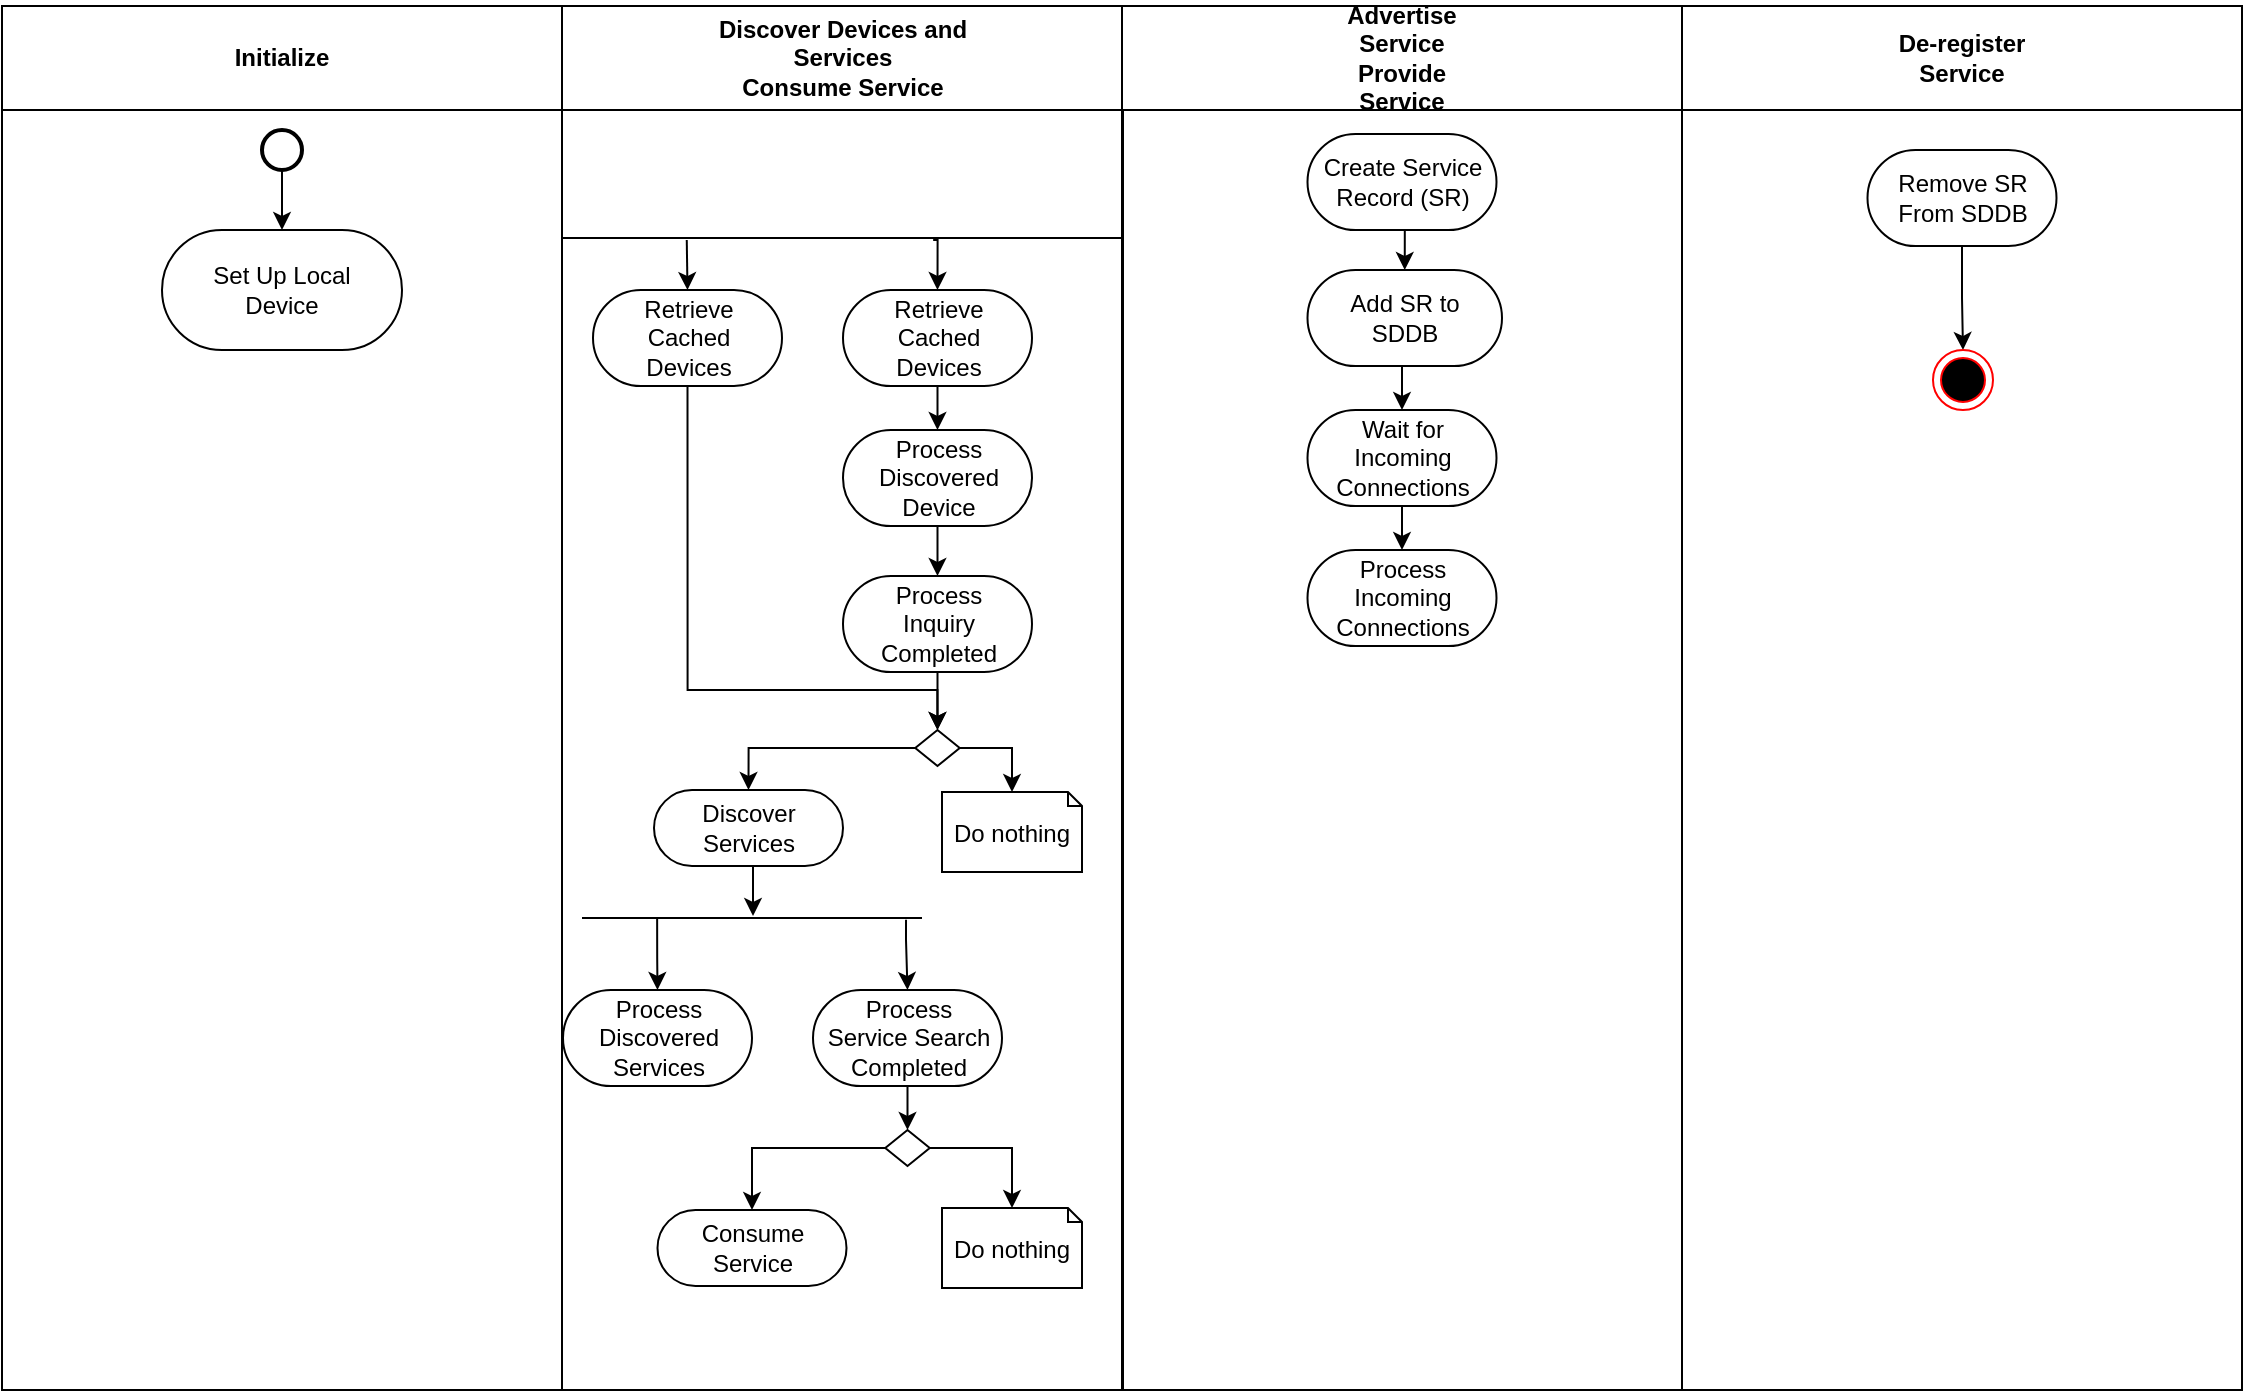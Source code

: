 <mxfile version="15.4.1" type="github">
  <diagram name="Page-1" id="e7e014a7-5840-1c2e-5031-d8a46d1fe8dd">
    <mxGraphModel dx="1588" dy="933" grid="1" gridSize="10" guides="1" tooltips="1" connect="1" arrows="1" fold="1" page="1" pageScale="1" pageWidth="1169" pageHeight="826" background="none" math="0" shadow="0">
      <root>
        <mxCell id="0" />
        <mxCell id="1" parent="0" />
        <mxCell id="2" value="Initialize" style="swimlane;whiteSpace=wrap;startSize=52;" parent="1" vertex="1">
          <mxGeometry x="30" y="67" width="280" height="692" as="geometry" />
        </mxCell>
        <mxCell id="_cUPyu8kT2q1d8upBaRI-48" value="&lt;div&gt;Set Up Local&lt;/div&gt;&lt;div&gt;Device&lt;br&gt;&lt;/div&gt;" style="rounded=1;whiteSpace=wrap;html=1;arcSize=50;" vertex="1" parent="2">
          <mxGeometry x="80" y="112" width="120" height="60" as="geometry" />
        </mxCell>
        <mxCell id="_cUPyu8kT2q1d8upBaRI-51" style="edgeStyle=orthogonalEdgeStyle;rounded=0;orthogonalLoop=1;jettySize=auto;html=1;exitX=0.5;exitY=1;exitDx=0;exitDy=0;exitPerimeter=0;entryX=0.5;entryY=0;entryDx=0;entryDy=0;" edge="1" parent="2" source="_cUPyu8kT2q1d8upBaRI-49" target="_cUPyu8kT2q1d8upBaRI-48">
          <mxGeometry relative="1" as="geometry" />
        </mxCell>
        <mxCell id="_cUPyu8kT2q1d8upBaRI-49" value="" style="strokeWidth=2;html=1;shape=mxgraph.flowchart.start_2;whiteSpace=wrap;" vertex="1" parent="2">
          <mxGeometry x="130" y="62" width="20" height="20" as="geometry" />
        </mxCell>
        <mxCell id="3" value="Discover Devices and&#xa;Services&#xa;Consume Service" style="swimlane;whiteSpace=wrap;startSize=52;" parent="1" vertex="1">
          <mxGeometry x="310" y="67" width="280.5" height="692" as="geometry" />
        </mxCell>
        <mxCell id="_cUPyu8kT2q1d8upBaRI-53" value="" style="line;strokeWidth=1;fillColor=none;align=left;verticalAlign=middle;spacingTop=-1;spacingLeft=3;spacingRight=3;rotatable=0;labelPosition=right;points=[];portConstraint=eastwest;" vertex="1" parent="3">
          <mxGeometry x="0.5" y="112" width="280" height="8" as="geometry" />
        </mxCell>
        <mxCell id="_cUPyu8kT2q1d8upBaRI-70" style="edgeStyle=orthogonalEdgeStyle;rounded=0;orthogonalLoop=1;jettySize=auto;html=1;exitX=0.5;exitY=1;exitDx=0;exitDy=0;entryX=0.5;entryY=0;entryDx=0;entryDy=0;" edge="1" parent="3" source="_cUPyu8kT2q1d8upBaRI-54" target="_cUPyu8kT2q1d8upBaRI-66">
          <mxGeometry relative="1" as="geometry">
            <Array as="points">
              <mxPoint x="63" y="342" />
              <mxPoint x="188" y="342" />
            </Array>
          </mxGeometry>
        </mxCell>
        <mxCell id="_cUPyu8kT2q1d8upBaRI-54" value="&lt;div&gt;Retrieve&lt;/div&gt;&lt;div&gt;Cached&lt;/div&gt;&lt;div&gt;Devices&lt;br&gt;&lt;/div&gt;" style="rounded=1;whiteSpace=wrap;html=1;arcSize=50;" vertex="1" parent="3">
          <mxGeometry x="15.5" y="142" width="94.5" height="48" as="geometry" />
        </mxCell>
        <mxCell id="_cUPyu8kT2q1d8upBaRI-64" style="edgeStyle=orthogonalEdgeStyle;rounded=0;orthogonalLoop=1;jettySize=auto;html=1;exitX=0.5;exitY=1;exitDx=0;exitDy=0;entryX=0.5;entryY=0;entryDx=0;entryDy=0;" edge="1" parent="3" source="_cUPyu8kT2q1d8upBaRI-55" target="_cUPyu8kT2q1d8upBaRI-62">
          <mxGeometry relative="1" as="geometry" />
        </mxCell>
        <mxCell id="_cUPyu8kT2q1d8upBaRI-55" value="&lt;div&gt;Retrieve&lt;/div&gt;&lt;div&gt;Cached&lt;/div&gt;&lt;div&gt;Devices&lt;br&gt;&lt;/div&gt;" style="rounded=1;whiteSpace=wrap;html=1;arcSize=50;" vertex="1" parent="3">
          <mxGeometry x="140.5" y="142" width="94.5" height="48" as="geometry" />
        </mxCell>
        <mxCell id="_cUPyu8kT2q1d8upBaRI-59" value="" style="endArrow=classic;html=1;rounded=0;edgeStyle=orthogonalEdgeStyle;exitX=0.221;exitY=0.625;exitDx=0;exitDy=0;exitPerimeter=0;entryX=0.5;entryY=0;entryDx=0;entryDy=0;" edge="1" parent="3" source="_cUPyu8kT2q1d8upBaRI-53" target="_cUPyu8kT2q1d8upBaRI-54">
          <mxGeometry width="50" height="50" relative="1" as="geometry">
            <mxPoint x="275.5" y="332" as="sourcePoint" />
            <mxPoint x="325.5" y="282" as="targetPoint" />
            <Array as="points">
              <mxPoint x="63" y="117" />
              <mxPoint x="63" y="117" />
            </Array>
          </mxGeometry>
        </mxCell>
        <mxCell id="_cUPyu8kT2q1d8upBaRI-61" value="" style="endArrow=classic;html=1;rounded=0;edgeStyle=orthogonalEdgeStyle;exitX=0.661;exitY=0.625;exitDx=0;exitDy=0;exitPerimeter=0;entryX=0.5;entryY=0;entryDx=0;entryDy=0;" edge="1" parent="3" source="_cUPyu8kT2q1d8upBaRI-53" target="_cUPyu8kT2q1d8upBaRI-55">
          <mxGeometry width="50" height="50" relative="1" as="geometry">
            <mxPoint x="115.5" y="212" as="sourcePoint" />
            <mxPoint x="198.62" y="427" as="targetPoint" />
            <Array as="points">
              <mxPoint x="188" y="117" />
            </Array>
          </mxGeometry>
        </mxCell>
        <mxCell id="_cUPyu8kT2q1d8upBaRI-68" style="edgeStyle=orthogonalEdgeStyle;rounded=0;orthogonalLoop=1;jettySize=auto;html=1;exitX=0.5;exitY=1;exitDx=0;exitDy=0;entryX=0.5;entryY=0;entryDx=0;entryDy=0;" edge="1" parent="3" source="_cUPyu8kT2q1d8upBaRI-63" target="_cUPyu8kT2q1d8upBaRI-66">
          <mxGeometry relative="1" as="geometry" />
        </mxCell>
        <mxCell id="_cUPyu8kT2q1d8upBaRI-63" value="&lt;div&gt;Process&lt;/div&gt;&lt;div&gt;Inquiry&lt;/div&gt;&lt;div&gt;Completed&lt;br&gt;&lt;/div&gt;" style="rounded=1;whiteSpace=wrap;html=1;arcSize=50;" vertex="1" parent="3">
          <mxGeometry x="140.5" y="285" width="94.5" height="48" as="geometry" />
        </mxCell>
        <mxCell id="_cUPyu8kT2q1d8upBaRI-65" style="edgeStyle=orthogonalEdgeStyle;rounded=0;orthogonalLoop=1;jettySize=auto;html=1;exitX=0.5;exitY=1;exitDx=0;exitDy=0;entryX=0.5;entryY=0;entryDx=0;entryDy=0;" edge="1" parent="3" source="_cUPyu8kT2q1d8upBaRI-62" target="_cUPyu8kT2q1d8upBaRI-63">
          <mxGeometry relative="1" as="geometry" />
        </mxCell>
        <mxCell id="_cUPyu8kT2q1d8upBaRI-62" value="&lt;div&gt;Process&lt;/div&gt;&lt;div&gt;Discovered&lt;/div&gt;&lt;div&gt;Device&lt;br&gt;&lt;/div&gt;" style="rounded=1;whiteSpace=wrap;html=1;arcSize=50;" vertex="1" parent="3">
          <mxGeometry x="140.5" y="212" width="94.5" height="48" as="geometry" />
        </mxCell>
        <mxCell id="_cUPyu8kT2q1d8upBaRI-72" style="edgeStyle=orthogonalEdgeStyle;rounded=0;orthogonalLoop=1;jettySize=auto;html=1;exitX=0;exitY=0.5;exitDx=0;exitDy=0;entryX=0.5;entryY=0;entryDx=0;entryDy=0;" edge="1" parent="3" source="_cUPyu8kT2q1d8upBaRI-66" target="_cUPyu8kT2q1d8upBaRI-71">
          <mxGeometry relative="1" as="geometry" />
        </mxCell>
        <mxCell id="_cUPyu8kT2q1d8upBaRI-66" value="" style="rhombus;whiteSpace=wrap;html=1;" vertex="1" parent="3">
          <mxGeometry x="176.62" y="362" width="22.25" height="18" as="geometry" />
        </mxCell>
        <mxCell id="_cUPyu8kT2q1d8upBaRI-84" style="edgeStyle=orthogonalEdgeStyle;rounded=0;orthogonalLoop=1;jettySize=auto;html=1;exitX=0.5;exitY=1;exitDx=0;exitDy=0;entryX=0.503;entryY=0.375;entryDx=0;entryDy=0;entryPerimeter=0;" edge="1" parent="3" source="_cUPyu8kT2q1d8upBaRI-71" target="_cUPyu8kT2q1d8upBaRI-83">
          <mxGeometry relative="1" as="geometry" />
        </mxCell>
        <mxCell id="_cUPyu8kT2q1d8upBaRI-71" value="&lt;div&gt;Discover&lt;/div&gt;&lt;div&gt;Services&lt;br&gt;&lt;/div&gt;" style="rounded=1;whiteSpace=wrap;html=1;arcSize=50;" vertex="1" parent="3">
          <mxGeometry x="46" y="392" width="94.5" height="38" as="geometry" />
        </mxCell>
        <mxCell id="_cUPyu8kT2q1d8upBaRI-83" value="" style="line;strokeWidth=1;fillColor=none;align=left;verticalAlign=middle;spacingTop=-1;spacingLeft=3;spacingRight=3;rotatable=0;labelPosition=right;points=[];portConstraint=eastwest;" vertex="1" parent="3">
          <mxGeometry x="10" y="452" width="170" height="8" as="geometry" />
        </mxCell>
        <mxCell id="_cUPyu8kT2q1d8upBaRI-85" value="&lt;div&gt;Process&lt;/div&gt;&lt;div&gt;Discovered&lt;/div&gt;&lt;div&gt;Services&lt;br&gt;&lt;/div&gt;" style="rounded=1;whiteSpace=wrap;html=1;arcSize=50;" vertex="1" parent="3">
          <mxGeometry x="0.5" y="492" width="94.5" height="48" as="geometry" />
        </mxCell>
        <mxCell id="_cUPyu8kT2q1d8upBaRI-91" style="edgeStyle=orthogonalEdgeStyle;rounded=0;orthogonalLoop=1;jettySize=auto;html=1;exitX=0.5;exitY=1;exitDx=0;exitDy=0;entryX=0.5;entryY=0;entryDx=0;entryDy=0;" edge="1" parent="3" source="_cUPyu8kT2q1d8upBaRI-86" target="_cUPyu8kT2q1d8upBaRI-90">
          <mxGeometry relative="1" as="geometry" />
        </mxCell>
        <mxCell id="_cUPyu8kT2q1d8upBaRI-86" value="&lt;div&gt;Process&lt;/div&gt;&lt;div&gt;Service Search&lt;/div&gt;&lt;div&gt;Completed&lt;br&gt;&lt;/div&gt;" style="rounded=1;whiteSpace=wrap;html=1;arcSize=50;" vertex="1" parent="3">
          <mxGeometry x="125.5" y="492" width="94.5" height="48" as="geometry" />
        </mxCell>
        <mxCell id="_cUPyu8kT2q1d8upBaRI-88" value="" style="endArrow=classic;html=1;rounded=0;edgeStyle=orthogonalEdgeStyle;entryX=0.5;entryY=0;entryDx=0;entryDy=0;exitX=0.221;exitY=0.559;exitDx=0;exitDy=0;exitPerimeter=0;" edge="1" parent="3" source="_cUPyu8kT2q1d8upBaRI-83" target="_cUPyu8kT2q1d8upBaRI-85">
          <mxGeometry width="50" height="50" relative="1" as="geometry">
            <mxPoint x="47.5" y="462" as="sourcePoint" />
            <mxPoint x="325.5" y="432" as="targetPoint" />
            <Array as="points">
              <mxPoint x="48" y="476" />
              <mxPoint x="48" y="476" />
            </Array>
          </mxGeometry>
        </mxCell>
        <mxCell id="_cUPyu8kT2q1d8upBaRI-89" value="" style="endArrow=classic;html=1;rounded=0;edgeStyle=orthogonalEdgeStyle;entryX=0.5;entryY=0;entryDx=0;entryDy=0;exitX=0.953;exitY=0.604;exitDx=0;exitDy=0;exitPerimeter=0;" edge="1" parent="3" source="_cUPyu8kT2q1d8upBaRI-83" target="_cUPyu8kT2q1d8upBaRI-86">
          <mxGeometry width="50" height="50" relative="1" as="geometry">
            <mxPoint x="57.57" y="466.472" as="sourcePoint" />
            <mxPoint x="57.75" y="502" as="targetPoint" />
            <Array as="points">
              <mxPoint x="172" y="467" />
              <mxPoint x="173" y="467" />
            </Array>
          </mxGeometry>
        </mxCell>
        <mxCell id="_cUPyu8kT2q1d8upBaRI-93" style="edgeStyle=orthogonalEdgeStyle;rounded=0;orthogonalLoop=1;jettySize=auto;html=1;exitX=0;exitY=0.5;exitDx=0;exitDy=0;entryX=0.5;entryY=0;entryDx=0;entryDy=0;" edge="1" parent="3" source="_cUPyu8kT2q1d8upBaRI-90" target="_cUPyu8kT2q1d8upBaRI-92">
          <mxGeometry relative="1" as="geometry" />
        </mxCell>
        <mxCell id="_cUPyu8kT2q1d8upBaRI-96" style="edgeStyle=orthogonalEdgeStyle;rounded=0;orthogonalLoop=1;jettySize=auto;html=1;exitX=1;exitY=0.5;exitDx=0;exitDy=0;entryX=0.5;entryY=0;entryDx=0;entryDy=0;entryPerimeter=0;" edge="1" parent="3" source="_cUPyu8kT2q1d8upBaRI-90" target="_cUPyu8kT2q1d8upBaRI-95">
          <mxGeometry relative="1" as="geometry" />
        </mxCell>
        <mxCell id="_cUPyu8kT2q1d8upBaRI-90" value="" style="rhombus;whiteSpace=wrap;html=1;" vertex="1" parent="3">
          <mxGeometry x="161.63" y="562" width="22.25" height="18" as="geometry" />
        </mxCell>
        <mxCell id="_cUPyu8kT2q1d8upBaRI-92" value="&lt;div&gt;Consume&lt;/div&gt;&lt;div&gt;Service&lt;br&gt;&lt;/div&gt;" style="rounded=1;whiteSpace=wrap;html=1;arcSize=50;" vertex="1" parent="3">
          <mxGeometry x="47.75" y="602" width="94.5" height="38" as="geometry" />
        </mxCell>
        <mxCell id="_cUPyu8kT2q1d8upBaRI-95" value="Do nothing" style="shape=note2;boundedLbl=1;whiteSpace=wrap;html=1;size=7;verticalAlign=top;align=center;" vertex="1" parent="3">
          <mxGeometry x="190" y="601" width="70" height="40" as="geometry" />
        </mxCell>
        <mxCell id="4" value="Advertise&#xa;Service&#xa;Provide&#xa;Service" style="swimlane;whiteSpace=wrap;startSize=52;" parent="1" vertex="1">
          <mxGeometry x="590" y="67" width="280" height="692" as="geometry">
            <mxRectangle x="724.5" y="128" width="80" height="23" as="alternateBounds" />
          </mxGeometry>
        </mxCell>
        <mxCell id="_cUPyu8kT2q1d8upBaRI-77" style="edgeStyle=orthogonalEdgeStyle;rounded=0;orthogonalLoop=1;jettySize=auto;html=1;exitX=0.5;exitY=1;exitDx=0;exitDy=0;entryX=0.5;entryY=0;entryDx=0;entryDy=0;" edge="1" parent="4" source="_cUPyu8kT2q1d8upBaRI-73" target="_cUPyu8kT2q1d8upBaRI-74">
          <mxGeometry relative="1" as="geometry" />
        </mxCell>
        <mxCell id="_cUPyu8kT2q1d8upBaRI-73" value="&lt;div&gt;Create Service&lt;/div&gt;&lt;div&gt;Record (SR)&lt;br&gt;&lt;/div&gt;" style="rounded=1;whiteSpace=wrap;html=1;arcSize=50;" vertex="1" parent="4">
          <mxGeometry x="92.75" y="64" width="94.5" height="48" as="geometry" />
        </mxCell>
        <mxCell id="_cUPyu8kT2q1d8upBaRI-76" value="&lt;div&gt;Process&lt;/div&gt;&lt;div&gt;Incoming&lt;/div&gt;&lt;div&gt;Connections&lt;br&gt;&lt;/div&gt;" style="rounded=1;whiteSpace=wrap;html=1;arcSize=50;" vertex="1" parent="4">
          <mxGeometry x="92.75" y="272" width="94.5" height="48" as="geometry" />
        </mxCell>
        <mxCell id="_cUPyu8kT2q1d8upBaRI-79" style="edgeStyle=orthogonalEdgeStyle;rounded=0;orthogonalLoop=1;jettySize=auto;html=1;exitX=0.5;exitY=1;exitDx=0;exitDy=0;entryX=0.5;entryY=0;entryDx=0;entryDy=0;" edge="1" parent="4" source="_cUPyu8kT2q1d8upBaRI-75" target="_cUPyu8kT2q1d8upBaRI-76">
          <mxGeometry relative="1" as="geometry" />
        </mxCell>
        <mxCell id="_cUPyu8kT2q1d8upBaRI-75" value="&lt;div&gt;Wait for&lt;/div&gt;&lt;div&gt;Incoming&lt;/div&gt;&lt;div&gt;Connections&lt;br&gt;&lt;/div&gt;" style="rounded=1;whiteSpace=wrap;html=1;arcSize=50;" vertex="1" parent="4">
          <mxGeometry x="92.75" y="202" width="94.5" height="48" as="geometry" />
        </mxCell>
        <mxCell id="_cUPyu8kT2q1d8upBaRI-78" style="edgeStyle=orthogonalEdgeStyle;rounded=0;orthogonalLoop=1;jettySize=auto;html=1;exitX=0.5;exitY=1;exitDx=0;exitDy=0;entryX=0.5;entryY=0;entryDx=0;entryDy=0;" edge="1" parent="4" source="_cUPyu8kT2q1d8upBaRI-74" target="_cUPyu8kT2q1d8upBaRI-75">
          <mxGeometry relative="1" as="geometry" />
        </mxCell>
        <mxCell id="_cUPyu8kT2q1d8upBaRI-74" value="&lt;div&gt;Add SR to&lt;/div&gt;&lt;div&gt;SDDB&lt;br&gt;&lt;/div&gt;" style="rounded=1;whiteSpace=wrap;html=1;arcSize=50;" vertex="1" parent="4">
          <mxGeometry x="92.75" y="132" width="97.25" height="48" as="geometry" />
        </mxCell>
        <mxCell id="_cUPyu8kT2q1d8upBaRI-41" value="De-register&#xa;Service" style="swimlane;whiteSpace=wrap;startSize=52;" vertex="1" parent="1">
          <mxGeometry x="870" y="67" width="280" height="692" as="geometry">
            <mxRectangle x="724.5" y="128" width="80" height="23" as="alternateBounds" />
          </mxGeometry>
        </mxCell>
        <mxCell id="_cUPyu8kT2q1d8upBaRI-82" style="edgeStyle=orthogonalEdgeStyle;rounded=0;orthogonalLoop=1;jettySize=auto;html=1;exitX=0.5;exitY=1;exitDx=0;exitDy=0;entryX=0.5;entryY=0;entryDx=0;entryDy=0;" edge="1" parent="_cUPyu8kT2q1d8upBaRI-41" source="_cUPyu8kT2q1d8upBaRI-80" target="_cUPyu8kT2q1d8upBaRI-81">
          <mxGeometry relative="1" as="geometry" />
        </mxCell>
        <mxCell id="_cUPyu8kT2q1d8upBaRI-80" value="&lt;div&gt;Remove SR&lt;/div&gt;&lt;div&gt;From SDDB&lt;br&gt;&lt;/div&gt;" style="rounded=1;whiteSpace=wrap;html=1;arcSize=50;" vertex="1" parent="_cUPyu8kT2q1d8upBaRI-41">
          <mxGeometry x="92.75" y="72" width="94.5" height="48" as="geometry" />
        </mxCell>
        <mxCell id="_cUPyu8kT2q1d8upBaRI-81" value="" style="ellipse;html=1;shape=endState;fillColor=#000000;strokeColor=#ff0000;" vertex="1" parent="_cUPyu8kT2q1d8upBaRI-41">
          <mxGeometry x="125.5" y="172" width="30" height="30" as="geometry" />
        </mxCell>
        <mxCell id="_cUPyu8kT2q1d8upBaRI-94" value="Do nothing" style="shape=note2;boundedLbl=1;whiteSpace=wrap;html=1;size=7;verticalAlign=top;align=center;" vertex="1" parent="1">
          <mxGeometry x="500" y="460" width="70" height="40" as="geometry" />
        </mxCell>
        <mxCell id="_cUPyu8kT2q1d8upBaRI-97" style="edgeStyle=orthogonalEdgeStyle;rounded=0;orthogonalLoop=1;jettySize=auto;html=1;exitX=1;exitY=0.5;exitDx=0;exitDy=0;entryX=0.5;entryY=0;entryDx=0;entryDy=0;entryPerimeter=0;" edge="1" parent="1" source="_cUPyu8kT2q1d8upBaRI-66" target="_cUPyu8kT2q1d8upBaRI-94">
          <mxGeometry relative="1" as="geometry" />
        </mxCell>
      </root>
    </mxGraphModel>
  </diagram>
</mxfile>
